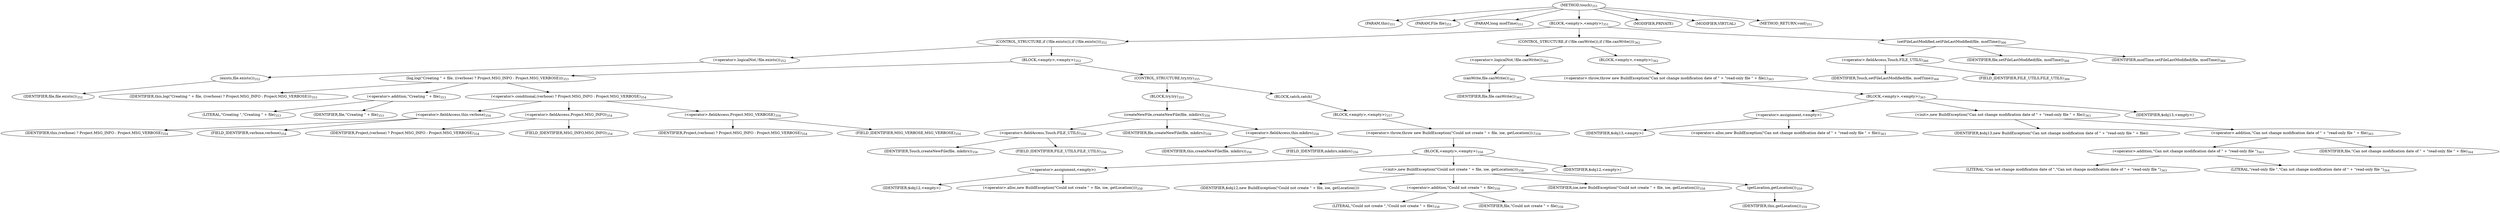 digraph "touch" {  
"771" [label = <(METHOD,touch)<SUB>351</SUB>> ]
"52" [label = <(PARAM,this)<SUB>351</SUB>> ]
"772" [label = <(PARAM,File file)<SUB>351</SUB>> ]
"773" [label = <(PARAM,long modTime)<SUB>351</SUB>> ]
"774" [label = <(BLOCK,&lt;empty&gt;,&lt;empty&gt;)<SUB>351</SUB>> ]
"775" [label = <(CONTROL_STRUCTURE,if (!file.exists()),if (!file.exists()))<SUB>352</SUB>> ]
"776" [label = <(&lt;operator&gt;.logicalNot,!file.exists())<SUB>352</SUB>> ]
"777" [label = <(exists,file.exists())<SUB>352</SUB>> ]
"778" [label = <(IDENTIFIER,file,file.exists())<SUB>352</SUB>> ]
"779" [label = <(BLOCK,&lt;empty&gt;,&lt;empty&gt;)<SUB>352</SUB>> ]
"780" [label = <(log,log(&quot;Creating &quot; + file, ((verbose) ? Project.MSG_INFO : Project.MSG_VERBOSE)))<SUB>353</SUB>> ]
"51" [label = <(IDENTIFIER,this,log(&quot;Creating &quot; + file, ((verbose) ? Project.MSG_INFO : Project.MSG_VERBOSE)))<SUB>353</SUB>> ]
"781" [label = <(&lt;operator&gt;.addition,&quot;Creating &quot; + file)<SUB>353</SUB>> ]
"782" [label = <(LITERAL,&quot;Creating &quot;,&quot;Creating &quot; + file)<SUB>353</SUB>> ]
"783" [label = <(IDENTIFIER,file,&quot;Creating &quot; + file)<SUB>353</SUB>> ]
"784" [label = <(&lt;operator&gt;.conditional,(verbose) ? Project.MSG_INFO : Project.MSG_VERBOSE)<SUB>354</SUB>> ]
"785" [label = <(&lt;operator&gt;.fieldAccess,this.verbose)<SUB>354</SUB>> ]
"786" [label = <(IDENTIFIER,this,(verbose) ? Project.MSG_INFO : Project.MSG_VERBOSE)<SUB>354</SUB>> ]
"787" [label = <(FIELD_IDENTIFIER,verbose,verbose)<SUB>354</SUB>> ]
"788" [label = <(&lt;operator&gt;.fieldAccess,Project.MSG_INFO)<SUB>354</SUB>> ]
"789" [label = <(IDENTIFIER,Project,(verbose) ? Project.MSG_INFO : Project.MSG_VERBOSE)<SUB>354</SUB>> ]
"790" [label = <(FIELD_IDENTIFIER,MSG_INFO,MSG_INFO)<SUB>354</SUB>> ]
"791" [label = <(&lt;operator&gt;.fieldAccess,Project.MSG_VERBOSE)<SUB>354</SUB>> ]
"792" [label = <(IDENTIFIER,Project,(verbose) ? Project.MSG_INFO : Project.MSG_VERBOSE)<SUB>354</SUB>> ]
"793" [label = <(FIELD_IDENTIFIER,MSG_VERBOSE,MSG_VERBOSE)<SUB>354</SUB>> ]
"794" [label = <(CONTROL_STRUCTURE,try,try)<SUB>355</SUB>> ]
"795" [label = <(BLOCK,try,try)<SUB>355</SUB>> ]
"796" [label = <(createNewFile,createNewFile(file, mkdirs))<SUB>356</SUB>> ]
"797" [label = <(&lt;operator&gt;.fieldAccess,Touch.FILE_UTILS)<SUB>356</SUB>> ]
"798" [label = <(IDENTIFIER,Touch,createNewFile(file, mkdirs))<SUB>356</SUB>> ]
"799" [label = <(FIELD_IDENTIFIER,FILE_UTILS,FILE_UTILS)<SUB>356</SUB>> ]
"800" [label = <(IDENTIFIER,file,createNewFile(file, mkdirs))<SUB>356</SUB>> ]
"801" [label = <(&lt;operator&gt;.fieldAccess,this.mkdirs)<SUB>356</SUB>> ]
"802" [label = <(IDENTIFIER,this,createNewFile(file, mkdirs))<SUB>356</SUB>> ]
"803" [label = <(FIELD_IDENTIFIER,mkdirs,mkdirs)<SUB>356</SUB>> ]
"804" [label = <(BLOCK,catch,catch)> ]
"805" [label = <(BLOCK,&lt;empty&gt;,&lt;empty&gt;)<SUB>357</SUB>> ]
"806" [label = <(&lt;operator&gt;.throw,throw new BuildException(&quot;Could not create &quot; + file, ioe, getLocation());)<SUB>358</SUB>> ]
"807" [label = <(BLOCK,&lt;empty&gt;,&lt;empty&gt;)<SUB>358</SUB>> ]
"808" [label = <(&lt;operator&gt;.assignment,&lt;empty&gt;)> ]
"809" [label = <(IDENTIFIER,$obj12,&lt;empty&gt;)> ]
"810" [label = <(&lt;operator&gt;.alloc,new BuildException(&quot;Could not create &quot; + file, ioe, getLocation()))<SUB>358</SUB>> ]
"811" [label = <(&lt;init&gt;,new BuildException(&quot;Could not create &quot; + file, ioe, getLocation()))<SUB>358</SUB>> ]
"812" [label = <(IDENTIFIER,$obj12,new BuildException(&quot;Could not create &quot; + file, ioe, getLocation()))> ]
"813" [label = <(&lt;operator&gt;.addition,&quot;Could not create &quot; + file)<SUB>358</SUB>> ]
"814" [label = <(LITERAL,&quot;Could not create &quot;,&quot;Could not create &quot; + file)<SUB>358</SUB>> ]
"815" [label = <(IDENTIFIER,file,&quot;Could not create &quot; + file)<SUB>358</SUB>> ]
"816" [label = <(IDENTIFIER,ioe,new BuildException(&quot;Could not create &quot; + file, ioe, getLocation()))<SUB>358</SUB>> ]
"817" [label = <(getLocation,getLocation())<SUB>359</SUB>> ]
"53" [label = <(IDENTIFIER,this,getLocation())<SUB>359</SUB>> ]
"818" [label = <(IDENTIFIER,$obj12,&lt;empty&gt;)> ]
"819" [label = <(CONTROL_STRUCTURE,if (!file.canWrite()),if (!file.canWrite()))<SUB>362</SUB>> ]
"820" [label = <(&lt;operator&gt;.logicalNot,!file.canWrite())<SUB>362</SUB>> ]
"821" [label = <(canWrite,file.canWrite())<SUB>362</SUB>> ]
"822" [label = <(IDENTIFIER,file,file.canWrite())<SUB>362</SUB>> ]
"823" [label = <(BLOCK,&lt;empty&gt;,&lt;empty&gt;)<SUB>362</SUB>> ]
"824" [label = <(&lt;operator&gt;.throw,throw new BuildException(&quot;Can not change modification date of &quot; + &quot;read-only file &quot; + file);)<SUB>363</SUB>> ]
"825" [label = <(BLOCK,&lt;empty&gt;,&lt;empty&gt;)<SUB>363</SUB>> ]
"826" [label = <(&lt;operator&gt;.assignment,&lt;empty&gt;)> ]
"827" [label = <(IDENTIFIER,$obj13,&lt;empty&gt;)> ]
"828" [label = <(&lt;operator&gt;.alloc,new BuildException(&quot;Can not change modification date of &quot; + &quot;read-only file &quot; + file))<SUB>363</SUB>> ]
"829" [label = <(&lt;init&gt;,new BuildException(&quot;Can not change modification date of &quot; + &quot;read-only file &quot; + file))<SUB>363</SUB>> ]
"830" [label = <(IDENTIFIER,$obj13,new BuildException(&quot;Can not change modification date of &quot; + &quot;read-only file &quot; + file))> ]
"831" [label = <(&lt;operator&gt;.addition,&quot;Can not change modification date of &quot; + &quot;read-only file &quot; + file)<SUB>363</SUB>> ]
"832" [label = <(&lt;operator&gt;.addition,&quot;Can not change modification date of &quot; + &quot;read-only file &quot;)<SUB>363</SUB>> ]
"833" [label = <(LITERAL,&quot;Can not change modification date of &quot;,&quot;Can not change modification date of &quot; + &quot;read-only file &quot;)<SUB>363</SUB>> ]
"834" [label = <(LITERAL,&quot;read-only file &quot;,&quot;Can not change modification date of &quot; + &quot;read-only file &quot;)<SUB>364</SUB>> ]
"835" [label = <(IDENTIFIER,file,&quot;Can not change modification date of &quot; + &quot;read-only file &quot; + file)<SUB>364</SUB>> ]
"836" [label = <(IDENTIFIER,$obj13,&lt;empty&gt;)> ]
"837" [label = <(setFileLastModified,setFileLastModified(file, modTime))<SUB>366</SUB>> ]
"838" [label = <(&lt;operator&gt;.fieldAccess,Touch.FILE_UTILS)<SUB>366</SUB>> ]
"839" [label = <(IDENTIFIER,Touch,setFileLastModified(file, modTime))<SUB>366</SUB>> ]
"840" [label = <(FIELD_IDENTIFIER,FILE_UTILS,FILE_UTILS)<SUB>366</SUB>> ]
"841" [label = <(IDENTIFIER,file,setFileLastModified(file, modTime))<SUB>366</SUB>> ]
"842" [label = <(IDENTIFIER,modTime,setFileLastModified(file, modTime))<SUB>366</SUB>> ]
"843" [label = <(MODIFIER,PRIVATE)> ]
"844" [label = <(MODIFIER,VIRTUAL)> ]
"845" [label = <(METHOD_RETURN,void)<SUB>351</SUB>> ]
  "771" -> "52" 
  "771" -> "772" 
  "771" -> "773" 
  "771" -> "774" 
  "771" -> "843" 
  "771" -> "844" 
  "771" -> "845" 
  "774" -> "775" 
  "774" -> "819" 
  "774" -> "837" 
  "775" -> "776" 
  "775" -> "779" 
  "776" -> "777" 
  "777" -> "778" 
  "779" -> "780" 
  "779" -> "794" 
  "780" -> "51" 
  "780" -> "781" 
  "780" -> "784" 
  "781" -> "782" 
  "781" -> "783" 
  "784" -> "785" 
  "784" -> "788" 
  "784" -> "791" 
  "785" -> "786" 
  "785" -> "787" 
  "788" -> "789" 
  "788" -> "790" 
  "791" -> "792" 
  "791" -> "793" 
  "794" -> "795" 
  "794" -> "804" 
  "795" -> "796" 
  "796" -> "797" 
  "796" -> "800" 
  "796" -> "801" 
  "797" -> "798" 
  "797" -> "799" 
  "801" -> "802" 
  "801" -> "803" 
  "804" -> "805" 
  "805" -> "806" 
  "806" -> "807" 
  "807" -> "808" 
  "807" -> "811" 
  "807" -> "818" 
  "808" -> "809" 
  "808" -> "810" 
  "811" -> "812" 
  "811" -> "813" 
  "811" -> "816" 
  "811" -> "817" 
  "813" -> "814" 
  "813" -> "815" 
  "817" -> "53" 
  "819" -> "820" 
  "819" -> "823" 
  "820" -> "821" 
  "821" -> "822" 
  "823" -> "824" 
  "824" -> "825" 
  "825" -> "826" 
  "825" -> "829" 
  "825" -> "836" 
  "826" -> "827" 
  "826" -> "828" 
  "829" -> "830" 
  "829" -> "831" 
  "831" -> "832" 
  "831" -> "835" 
  "832" -> "833" 
  "832" -> "834" 
  "837" -> "838" 
  "837" -> "841" 
  "837" -> "842" 
  "838" -> "839" 
  "838" -> "840" 
}
